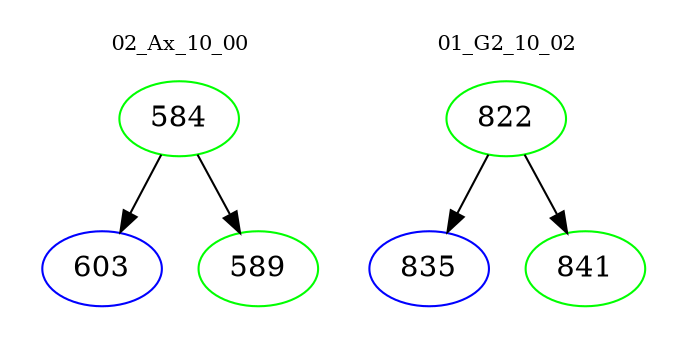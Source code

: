 digraph{
subgraph cluster_0 {
color = white
label = "02_Ax_10_00";
fontsize=10;
T0_584 [label="584", color="green"]
T0_584 -> T0_603 [color="black"]
T0_603 [label="603", color="blue"]
T0_584 -> T0_589 [color="black"]
T0_589 [label="589", color="green"]
}
subgraph cluster_1 {
color = white
label = "01_G2_10_02";
fontsize=10;
T1_822 [label="822", color="green"]
T1_822 -> T1_835 [color="black"]
T1_835 [label="835", color="blue"]
T1_822 -> T1_841 [color="black"]
T1_841 [label="841", color="green"]
}
}
